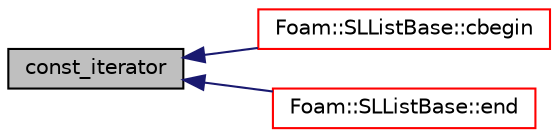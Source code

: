 digraph "const_iterator"
{
  bgcolor="transparent";
  edge [fontname="Helvetica",fontsize="10",labelfontname="Helvetica",labelfontsize="10"];
  node [fontname="Helvetica",fontsize="10",shape=record];
  rankdir="LR";
  Node1 [label="const_iterator",height=0.2,width=0.4,color="black", fillcolor="grey75", style="filled", fontcolor="black"];
  Node1 -> Node2 [dir="back",color="midnightblue",fontsize="10",style="solid",fontname="Helvetica"];
  Node2 [label="Foam::SLListBase::cbegin",height=0.2,width=0.4,color="red",URL="$a02423.html#a7989a45a396d652408732fc4d6a39d63"];
  Node1 -> Node3 [dir="back",color="midnightblue",fontsize="10",style="solid",fontname="Helvetica"];
  Node3 [label="Foam::SLListBase::end",height=0.2,width=0.4,color="red",URL="$a02423.html#a3ddd5379f5c1bf8e726d60fd4410215a"];
}
